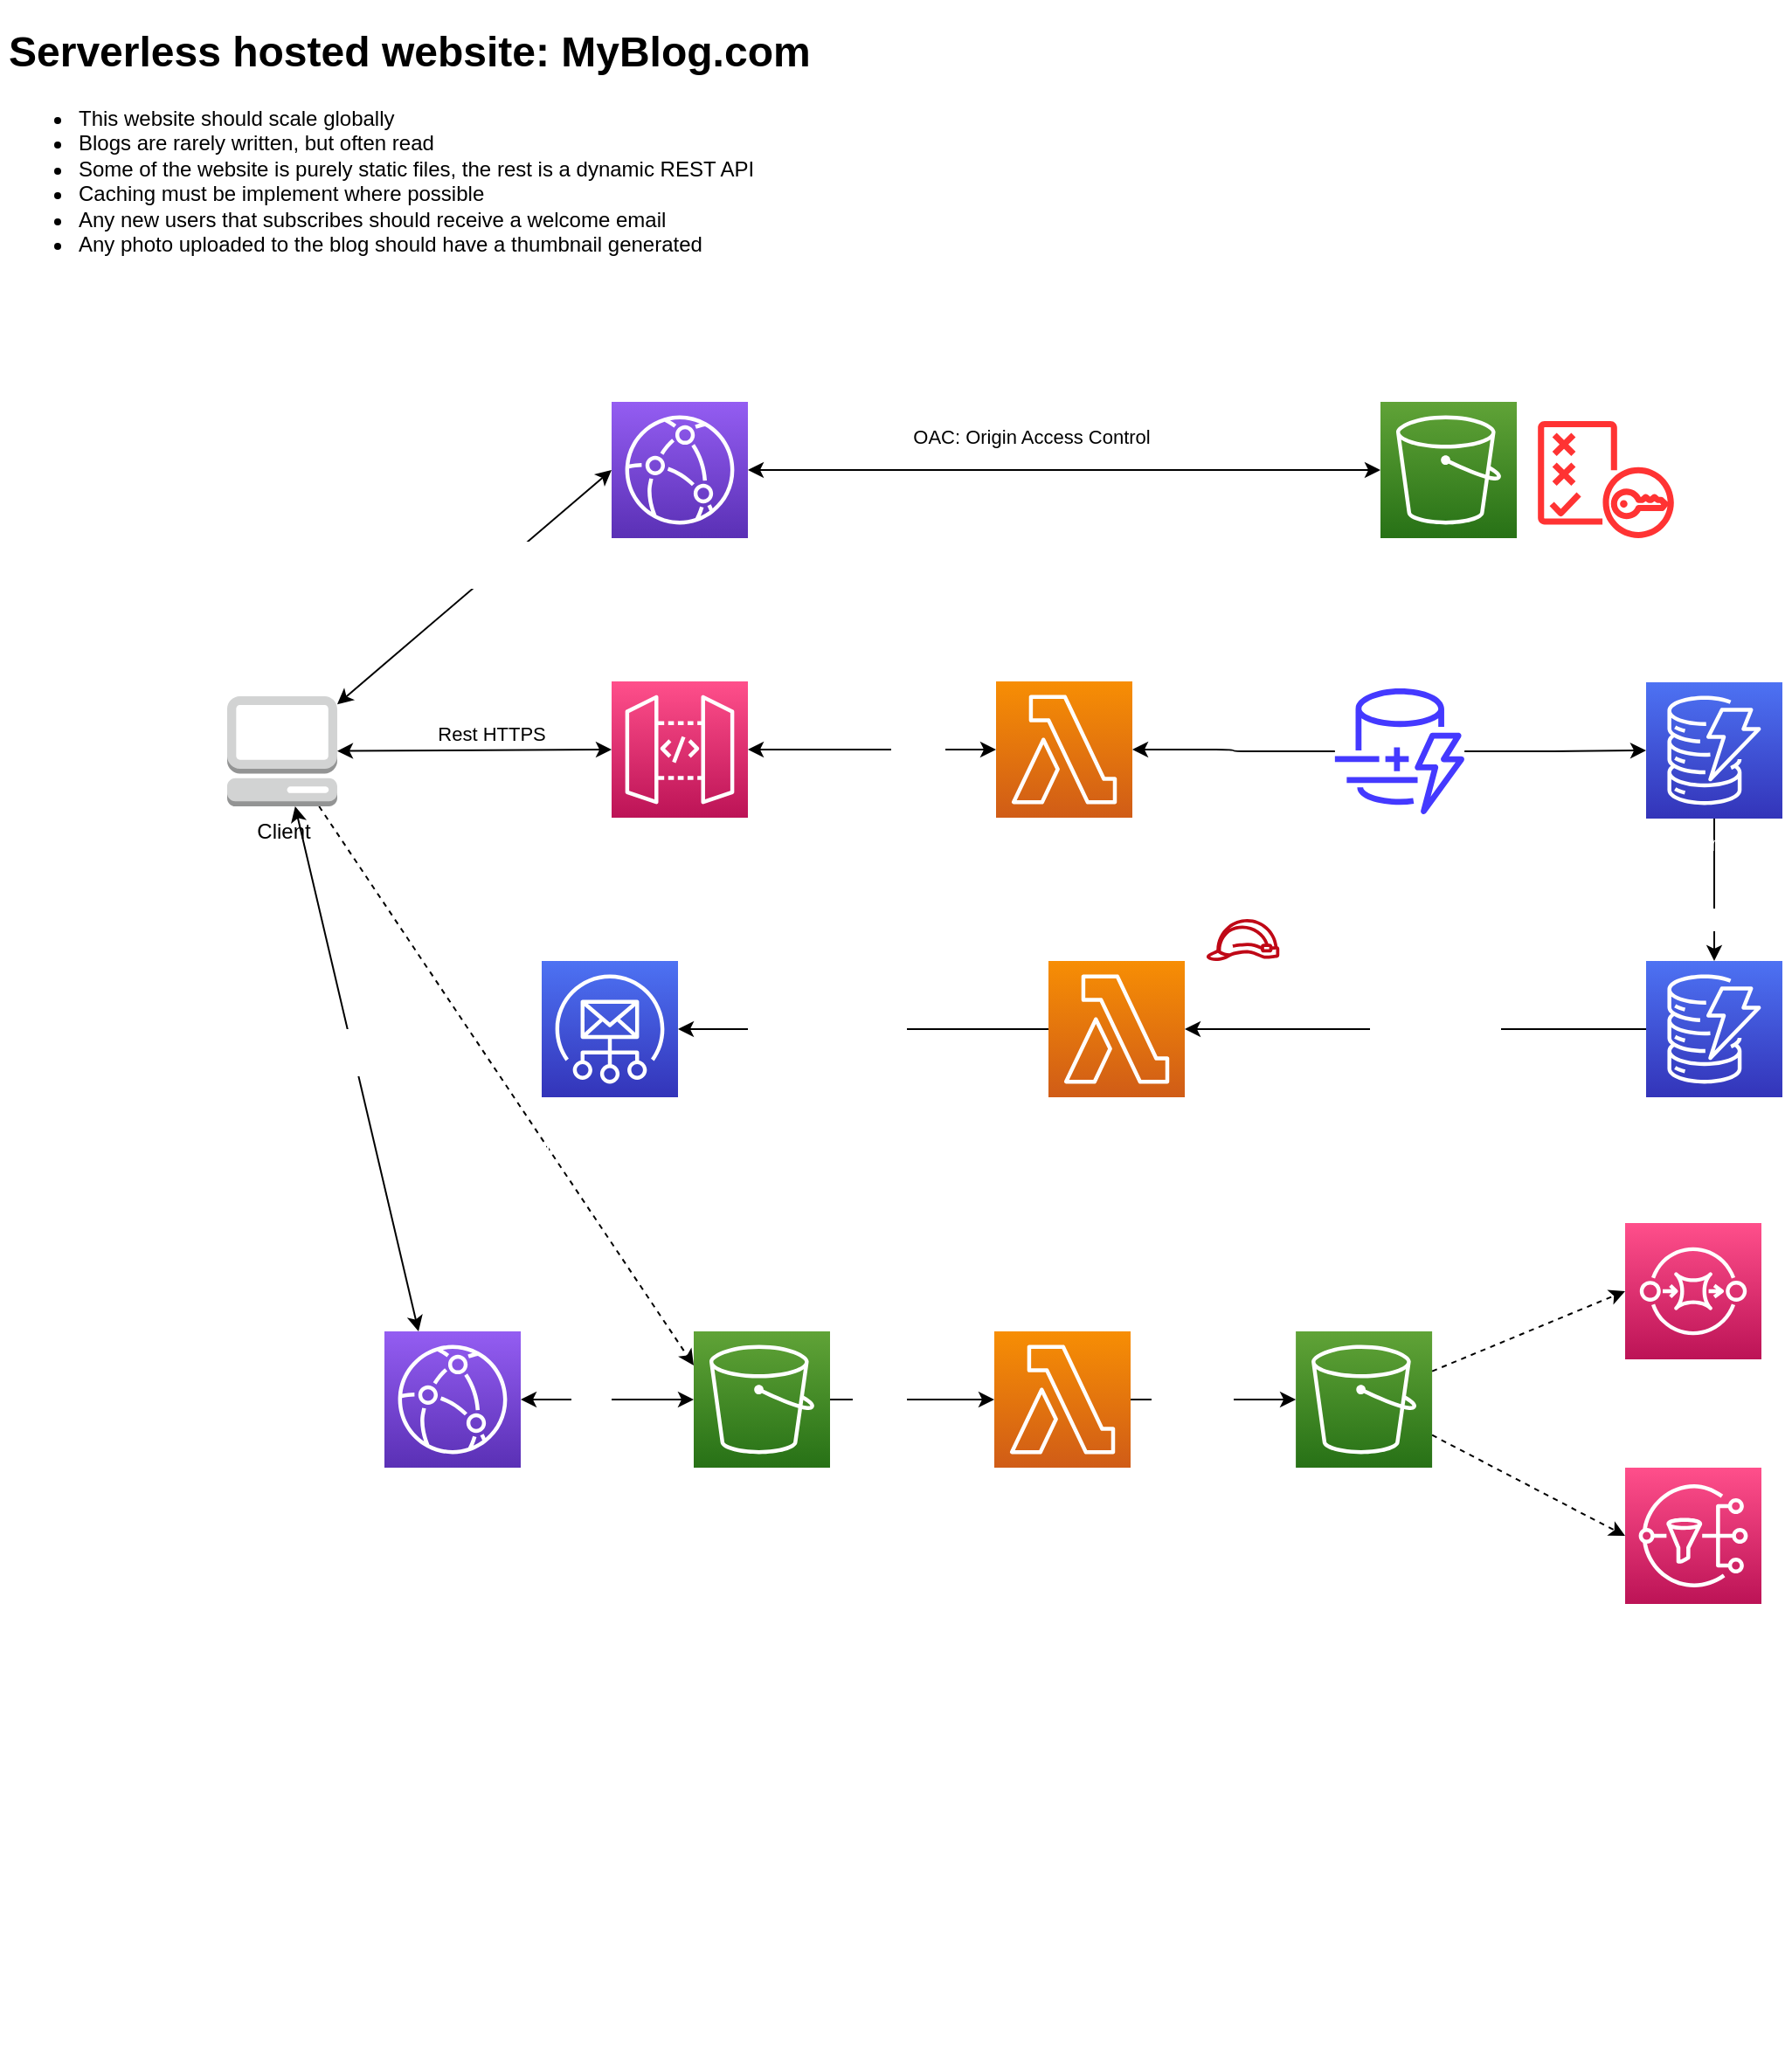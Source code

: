 <mxfile>
    <diagram id="DjKZXGUabzLCPI5Ffbsw" name="Page-1">
        <mxGraphModel dx="658" dy="528" grid="1" gridSize="10" guides="1" tooltips="1" connect="1" arrows="1" fold="1" page="1" pageScale="1" pageWidth="850" pageHeight="1100" math="0" shadow="0">
            <root>
                <mxCell id="0"/>
                <mxCell id="1" parent="0"/>
                <mxCell id="2" value="&lt;h1&gt;Serverless hosted website: MyBlog.com&lt;/h1&gt;&lt;p&gt;&lt;/p&gt;&lt;ul&gt;&lt;li&gt;This website should scale globally&lt;/li&gt;&lt;li&gt;Blogs are rarely written, but often read&lt;/li&gt;&lt;li&gt;Some of the website is purely static files, the rest is a dynamic REST API&lt;/li&gt;&lt;li&gt;Caching must be implement where possible&lt;/li&gt;&lt;li&gt;Any new users that subscribes should receive a welcome email&lt;/li&gt;&lt;li&gt;Any photo uploaded to the blog should have a thumbnail generated&lt;/li&gt;&lt;/ul&gt;&lt;p&gt;&lt;/p&gt;" style="text;html=1;strokeColor=none;fillColor=none;spacing=5;spacingTop=-20;whiteSpace=wrap;overflow=hidden;rounded=0;" vertex="1" parent="1">
                    <mxGeometry x="10" y="10" width="500" height="200" as="geometry"/>
                </mxCell>
                <mxCell id="3" style="edgeStyle=none;html=1;entryX=0;entryY=0.5;entryDx=0;entryDy=0;entryPerimeter=0;fontColor=#FFFFFF;startArrow=classic;startFill=1;" edge="1" parent="1" source="5" target="8">
                    <mxGeometry relative="1" as="geometry"/>
                </mxCell>
                <mxCell id="4" value="invoke" style="edgeLabel;html=1;align=center;verticalAlign=middle;resizable=0;points=[];fontColor=#FFFFFF;" vertex="1" connectable="0" parent="3">
                    <mxGeometry x="0.356" y="-1" relative="1" as="geometry">
                        <mxPoint as="offset"/>
                    </mxGeometry>
                </mxCell>
                <mxCell id="5" value="&lt;font color=&quot;#ffffff&quot;&gt;API Gateway&lt;/font&gt;" style="sketch=0;points=[[0,0,0],[0.25,0,0],[0.5,0,0],[0.75,0,0],[1,0,0],[0,1,0],[0.25,1,0],[0.5,1,0],[0.75,1,0],[1,1,0],[0,0.25,0],[0,0.5,0],[0,0.75,0],[1,0.25,0],[1,0.5,0],[1,0.75,0]];outlineConnect=0;fontColor=#232F3E;gradientColor=#FF4F8B;gradientDirection=north;fillColor=#BC1356;strokeColor=#ffffff;dashed=0;verticalLabelPosition=bottom;verticalAlign=top;align=center;html=1;fontSize=12;fontStyle=0;aspect=fixed;shape=mxgraph.aws4.resourceIcon;resIcon=mxgraph.aws4.api_gateway;" vertex="1" parent="1">
                    <mxGeometry x="360" y="390" width="78" height="78" as="geometry"/>
                </mxCell>
                <mxCell id="6" style="edgeStyle=orthogonalEdgeStyle;html=1;fontColor=#FFFFFF;startArrow=classic;startFill=1;endArrow=none;endFill=0;" edge="1" parent="1" source="8" target="10">
                    <mxGeometry relative="1" as="geometry"/>
                </mxCell>
                <mxCell id="7" value="Query / read" style="edgeLabel;html=1;align=center;verticalAlign=middle;resizable=0;points=[];fontColor=#FFFFFF;" vertex="1" connectable="0" parent="6">
                    <mxGeometry x="-0.307" y="1" relative="1" as="geometry">
                        <mxPoint x="21" y="-11" as="offset"/>
                    </mxGeometry>
                </mxCell>
                <mxCell id="8" value="&lt;font color=&quot;#ffffff&quot;&gt;Lambda&lt;/font&gt;" style="sketch=0;points=[[0,0,0],[0.25,0,0],[0.5,0,0],[0.75,0,0],[1,0,0],[0,1,0],[0.25,1,0],[0.5,1,0],[0.75,1,0],[1,1,0],[0,0.25,0],[0,0.5,0],[0,0.75,0],[1,0.25,0],[1,0.5,0],[1,0.75,0]];outlineConnect=0;fontColor=#232F3E;gradientColor=#F78E04;gradientDirection=north;fillColor=#D05C17;strokeColor=#ffffff;dashed=0;verticalLabelPosition=bottom;verticalAlign=top;align=center;html=1;fontSize=12;fontStyle=0;aspect=fixed;shape=mxgraph.aws4.resourceIcon;resIcon=mxgraph.aws4.lambda;" vertex="1" parent="1">
                    <mxGeometry x="580" y="390" width="78" height="78" as="geometry"/>
                </mxCell>
                <mxCell id="9" style="edgeStyle=orthogonalEdgeStyle;html=1;fontColor=#FFFFFF;startArrow=none;startFill=0;" edge="1" parent="1" source="10" target="11">
                    <mxGeometry relative="1" as="geometry"/>
                </mxCell>
                <mxCell id="10" value="&lt;font color=&quot;#ffffff&quot;&gt;DAX&lt;br&gt;Caching Layer&lt;/font&gt;" style="sketch=0;outlineConnect=0;fontColor=#232F3E;gradientColor=none;fillColor=#4439FF;strokeColor=none;dashed=0;verticalLabelPosition=bottom;verticalAlign=top;align=center;html=1;fontSize=12;fontStyle=0;aspect=fixed;pointerEvents=1;shape=mxgraph.aws4.dynamodb_dax;" vertex="1" parent="1">
                    <mxGeometry x="772" y="394" width="78" height="72" as="geometry"/>
                </mxCell>
                <mxCell id="21" style="edgeStyle=none;html=1;" edge="1" parent="1" source="11" target="15">
                    <mxGeometry relative="1" as="geometry"/>
                </mxCell>
                <mxCell id="31" value="Stream changes" style="edgeLabel;html=1;align=center;verticalAlign=middle;resizable=0;points=[];fontColor=#FFFFFF;" vertex="1" connectable="0" parent="21">
                    <mxGeometry x="0.395" y="3" relative="1" as="geometry">
                        <mxPoint as="offset"/>
                    </mxGeometry>
                </mxCell>
                <mxCell id="11" value="&lt;font color=&quot;#ffffff&quot;&gt;DynamoDB&lt;/font&gt;" style="sketch=0;points=[[0,0,0],[0.25,0,0],[0.5,0,0],[0.75,0,0],[1,0,0],[0,1,0],[0.25,1,0],[0.5,1,0],[0.75,1,0],[1,1,0],[0,0.25,0],[0,0.5,0],[0,0.75,0],[1,0.25,0],[1,0.5,0],[1,0.75,0]];outlineConnect=0;fontColor=#232F3E;gradientColor=#4D72F3;gradientDirection=north;fillColor=#3334B9;strokeColor=#ffffff;dashed=0;verticalLabelPosition=bottom;verticalAlign=top;align=center;html=1;fontSize=12;fontStyle=0;aspect=fixed;shape=mxgraph.aws4.resourceIcon;resIcon=mxgraph.aws4.dynamodb;" vertex="1" parent="1">
                    <mxGeometry x="952" y="390.5" width="78" height="78" as="geometry"/>
                </mxCell>
                <mxCell id="22" style="edgeStyle=none;html=1;entryX=0;entryY=0.5;entryDx=0;entryDy=0;entryPerimeter=0;startArrow=classic;startFill=1;" edge="1" parent="1" source="12" target="5">
                    <mxGeometry relative="1" as="geometry"/>
                </mxCell>
                <mxCell id="23" value="Rest HTTPS" style="edgeLabel;html=1;align=center;verticalAlign=middle;resizable=0;points=[];" vertex="1" connectable="0" parent="22">
                    <mxGeometry x="0.512" y="3" relative="1" as="geometry">
                        <mxPoint x="-31" y="-6" as="offset"/>
                    </mxGeometry>
                </mxCell>
                <mxCell id="28" style="edgeStyle=none;html=1;entryX=0;entryY=0.5;entryDx=0;entryDy=0;entryPerimeter=0;fontColor=#FFFFFF;startArrow=classic;startFill=1;" edge="1" parent="1" source="12" target="13">
                    <mxGeometry relative="1" as="geometry"/>
                </mxCell>
                <mxCell id="29" value="Interaction with&lt;br&gt;edge locations" style="edgeLabel;html=1;align=center;verticalAlign=middle;resizable=0;points=[];fontColor=#FFFFFF;" vertex="1" connectable="0" parent="28">
                    <mxGeometry x="0.176" y="2" relative="1" as="geometry">
                        <mxPoint as="offset"/>
                    </mxGeometry>
                </mxCell>
                <mxCell id="48" style="edgeStyle=none;html=1;entryX=0.25;entryY=0;entryDx=0;entryDy=0;entryPerimeter=0;fontColor=#FFFFFF;startArrow=classic;startFill=1;" edge="1" parent="1" source="12" target="34">
                    <mxGeometry relative="1" as="geometry"/>
                </mxCell>
                <mxCell id="54" value="Upload photos&lt;br&gt;Transfer acceleration" style="edgeLabel;html=1;align=center;verticalAlign=middle;resizable=0;points=[];fontColor=#FFFFFF;" vertex="1" connectable="0" parent="48">
                    <mxGeometry x="-0.068" y="-2" relative="1" as="geometry">
                        <mxPoint as="offset"/>
                    </mxGeometry>
                </mxCell>
                <mxCell id="49" style="edgeStyle=none;html=1;entryX=0;entryY=0.25;entryDx=0;entryDy=0;entryPerimeter=0;fontColor=#FFFFFF;startArrow=none;startFill=0;dashed=1;" edge="1" parent="1" source="12" target="38">
                    <mxGeometry relative="1" as="geometry"/>
                </mxCell>
                <mxCell id="12" value="Client" style="outlineConnect=0;dashed=0;verticalLabelPosition=bottom;verticalAlign=top;align=center;html=1;shape=mxgraph.aws3.management_console;fillColor=#D2D3D3;gradientColor=none;" vertex="1" parent="1">
                    <mxGeometry x="140" y="398.5" width="63" height="63" as="geometry"/>
                </mxCell>
                <mxCell id="24" style="edgeStyle=none;html=1;startArrow=classic;startFill=1;" edge="1" parent="1" source="13">
                    <mxGeometry relative="1" as="geometry">
                        <mxPoint x="800" y="269" as="targetPoint"/>
                    </mxGeometry>
                </mxCell>
                <mxCell id="25" value="OAC: Origin Access Control" style="edgeLabel;html=1;align=center;verticalAlign=middle;resizable=0;points=[];" vertex="1" connectable="0" parent="24">
                    <mxGeometry x="-0.436" y="-3" relative="1" as="geometry">
                        <mxPoint x="60" y="-22" as="offset"/>
                    </mxGeometry>
                </mxCell>
                <mxCell id="13" value="&lt;font color=&quot;#ffffff&quot;&gt;CloudFront &lt;br&gt;Global distribution&lt;/font&gt;" style="sketch=0;points=[[0,0,0],[0.25,0,0],[0.5,0,0],[0.75,0,0],[1,0,0],[0,1,0],[0.25,1,0],[0.5,1,0],[0.75,1,0],[1,1,0],[0,0.25,0],[0,0.5,0],[0,0.75,0],[1,0.25,0],[1,0.5,0],[1,0.75,0]];outlineConnect=0;fontColor=#232F3E;gradientColor=#945DF2;gradientDirection=north;fillColor=#5A30B5;strokeColor=#ffffff;dashed=0;verticalLabelPosition=bottom;verticalAlign=top;align=center;html=1;fontSize=12;fontStyle=0;aspect=fixed;shape=mxgraph.aws4.resourceIcon;resIcon=mxgraph.aws4.cloudfront;" vertex="1" parent="1">
                    <mxGeometry x="360" y="230" width="78" height="78" as="geometry"/>
                </mxCell>
                <mxCell id="19" style="edgeStyle=none;html=1;" edge="1" parent="1" source="15" target="16">
                    <mxGeometry relative="1" as="geometry"/>
                </mxCell>
                <mxCell id="30" value="Invoke Lambda" style="edgeLabel;html=1;align=center;verticalAlign=middle;resizable=0;points=[];fontColor=#FFFFFF;" vertex="1" connectable="0" parent="19">
                    <mxGeometry x="-0.082" y="-1" relative="1" as="geometry">
                        <mxPoint as="offset"/>
                    </mxGeometry>
                </mxCell>
                <mxCell id="15" value="&lt;font color=&quot;#ffffff&quot;&gt;DynamoDB&lt;br&gt;Stream&lt;br&gt;&lt;/font&gt;" style="sketch=0;points=[[0,0,0],[0.25,0,0],[0.5,0,0],[0.75,0,0],[1,0,0],[0,1,0],[0.25,1,0],[0.5,1,0],[0.75,1,0],[1,1,0],[0,0.25,0],[0,0.5,0],[0,0.75,0],[1,0.25,0],[1,0.5,0],[1,0.75,0]];outlineConnect=0;fontColor=#232F3E;gradientColor=#4D72F3;gradientDirection=north;fillColor=#3334B9;strokeColor=#ffffff;dashed=0;verticalLabelPosition=bottom;verticalAlign=top;align=center;html=1;fontSize=12;fontStyle=0;aspect=fixed;shape=mxgraph.aws4.resourceIcon;resIcon=mxgraph.aws4.dynamodb;" vertex="1" parent="1">
                    <mxGeometry x="952" y="550" width="78" height="78" as="geometry"/>
                </mxCell>
                <mxCell id="20" style="edgeStyle=none;html=1;" edge="1" parent="1" source="16" target="17">
                    <mxGeometry relative="1" as="geometry"/>
                </mxCell>
                <mxCell id="32" value="SDK to send email" style="edgeLabel;html=1;align=center;verticalAlign=middle;resizable=0;points=[];fontColor=#FFFFFF;" vertex="1" connectable="0" parent="20">
                    <mxGeometry x="0.203" y="-1" relative="1" as="geometry">
                        <mxPoint as="offset"/>
                    </mxGeometry>
                </mxCell>
                <mxCell id="16" value="&lt;font color=&quot;#ffffff&quot;&gt;Lambda&lt;/font&gt;" style="sketch=0;points=[[0,0,0],[0.25,0,0],[0.5,0,0],[0.75,0,0],[1,0,0],[0,1,0],[0.25,1,0],[0.5,1,0],[0.75,1,0],[1,1,0],[0,0.25,0],[0,0.5,0],[0,0.75,0],[1,0.25,0],[1,0.5,0],[1,0.75,0]];outlineConnect=0;fontColor=#232F3E;gradientColor=#F78E04;gradientDirection=north;fillColor=#D05C17;strokeColor=#ffffff;dashed=0;verticalLabelPosition=bottom;verticalAlign=top;align=center;html=1;fontSize=12;fontStyle=0;aspect=fixed;shape=mxgraph.aws4.resourceIcon;resIcon=mxgraph.aws4.lambda;" vertex="1" parent="1">
                    <mxGeometry x="610" y="550" width="78" height="78" as="geometry"/>
                </mxCell>
                <mxCell id="17" value="&lt;font color=&quot;#ffffff&quot;&gt;Amazon Simple&lt;br&gt;Email Service(SES)&lt;/font&gt;" style="sketch=0;points=[[0,0,0],[0.25,0,0],[0.5,0,0],[0.75,0,0],[1,0,0],[0,1,0],[0.25,1,0],[0.5,1,0],[0.75,1,0],[1,1,0],[0,0.25,0],[0,0.5,0],[0,0.75,0],[1,0.25,0],[1,0.5,0],[1,0.75,0]];outlineConnect=0;fontColor=#232F3E;gradientColor=#4D72F3;gradientDirection=north;fillColor=#3334B9;strokeColor=#ffffff;dashed=0;verticalLabelPosition=bottom;verticalAlign=top;align=center;html=1;fontSize=12;fontStyle=0;aspect=fixed;shape=mxgraph.aws4.resourceIcon;resIcon=mxgraph.aws4.simple_email_service;" vertex="1" parent="1">
                    <mxGeometry x="320" y="550" width="78" height="78" as="geometry"/>
                </mxCell>
                <mxCell id="27" value="&lt;font color=&quot;#ffffff&quot;&gt;Bucket Policy&lt;br&gt;only authorize from &lt;br&gt;CloudFront Distribution&lt;/font&gt;" style="sketch=0;outlineConnect=0;fontColor=#232F3E;gradientColor=none;fillColor=#FF3333;strokeColor=none;dashed=0;verticalLabelPosition=bottom;verticalAlign=top;align=center;html=1;fontSize=12;fontStyle=0;aspect=fixed;pointerEvents=1;shape=mxgraph.aws4.policy;" vertex="1" parent="1">
                    <mxGeometry x="890" y="241" width="78" height="67" as="geometry"/>
                </mxCell>
                <mxCell id="33" value="&lt;font color=&quot;#ffffff&quot;&gt;IAM Role&lt;/font&gt;" style="sketch=0;outlineConnect=0;fontColor=#232F3E;gradientColor=none;fillColor=#BF0816;strokeColor=none;dashed=0;verticalLabelPosition=bottom;verticalAlign=top;align=center;html=1;fontSize=12;fontStyle=0;aspect=fixed;pointerEvents=1;shape=mxgraph.aws4.role;" vertex="1" parent="1">
                    <mxGeometry x="700" y="526" width="42.55" height="24" as="geometry"/>
                </mxCell>
                <mxCell id="47" style="edgeStyle=none;html=1;entryX=0;entryY=0.5;entryDx=0;entryDy=0;entryPerimeter=0;fontColor=#FFFFFF;startArrow=classic;startFill=1;" edge="1" parent="1" source="34" target="38">
                    <mxGeometry relative="1" as="geometry"/>
                </mxCell>
                <mxCell id="51" value="OAC" style="edgeLabel;html=1;align=center;verticalAlign=middle;resizable=0;points=[];fontColor=#FFFFFF;" vertex="1" connectable="0" parent="47">
                    <mxGeometry x="-0.202" y="-3" relative="1" as="geometry">
                        <mxPoint as="offset"/>
                    </mxGeometry>
                </mxCell>
                <mxCell id="34" value="&lt;font color=&quot;#ffffff&quot;&gt;CloudFront &lt;br&gt;Global distribution&lt;/font&gt;" style="sketch=0;points=[[0,0,0],[0.25,0,0],[0.5,0,0],[0.75,0,0],[1,0,0],[0,1,0],[0.25,1,0],[0.5,1,0],[0.75,1,0],[1,1,0],[0,0.25,0],[0,0.5,0],[0,0.75,0],[1,0.25,0],[1,0.5,0],[1,0.75,0]];outlineConnect=0;fontColor=#232F3E;gradientColor=#945DF2;gradientDirection=north;fillColor=#5A30B5;strokeColor=#ffffff;dashed=0;verticalLabelPosition=bottom;verticalAlign=top;align=center;html=1;fontSize=12;fontStyle=0;aspect=fixed;shape=mxgraph.aws4.resourceIcon;resIcon=mxgraph.aws4.cloudfront;" vertex="1" parent="1">
                    <mxGeometry x="230" y="762" width="78" height="78" as="geometry"/>
                </mxCell>
                <mxCell id="45" style="edgeStyle=none;html=1;entryX=0;entryY=0.5;entryDx=0;entryDy=0;entryPerimeter=0;fontColor=#FFFFFF;startArrow=none;startFill=0;" edge="1" parent="1" source="36" target="39">
                    <mxGeometry relative="1" as="geometry"/>
                </mxCell>
                <mxCell id="53" value="thumbnail" style="edgeLabel;html=1;align=center;verticalAlign=middle;resizable=0;points=[];fontColor=#FFFFFF;" vertex="1" connectable="0" parent="45">
                    <mxGeometry x="-0.267" y="1" relative="1" as="geometry">
                        <mxPoint as="offset"/>
                    </mxGeometry>
                </mxCell>
                <mxCell id="36" value="&lt;font color=&quot;#ffffff&quot;&gt;Lambda&lt;/font&gt;" style="sketch=0;points=[[0,0,0],[0.25,0,0],[0.5,0,0],[0.75,0,0],[1,0,0],[0,1,0],[0.25,1,0],[0.5,1,0],[0.75,1,0],[1,1,0],[0,0.25,0],[0,0.5,0],[0,0.75,0],[1,0.25,0],[1,0.5,0],[1,0.75,0]];outlineConnect=0;fontColor=#232F3E;gradientColor=#F78E04;gradientDirection=north;fillColor=#D05C17;strokeColor=#ffffff;dashed=0;verticalLabelPosition=bottom;verticalAlign=top;align=center;html=1;fontSize=12;fontStyle=0;aspect=fixed;shape=mxgraph.aws4.resourceIcon;resIcon=mxgraph.aws4.lambda;" vertex="1" parent="1">
                    <mxGeometry x="579" y="762" width="78" height="78" as="geometry"/>
                </mxCell>
                <mxCell id="37" value="&lt;font color=&quot;#ffffff&quot;&gt;S3&lt;/font&gt;" style="sketch=0;points=[[0,0,0],[0.25,0,0],[0.5,0,0],[0.75,0,0],[1,0,0],[0,1,0],[0.25,1,0],[0.5,1,0],[0.75,1,0],[1,1,0],[0,0.25,0],[0,0.5,0],[0,0.75,0],[1,0.25,0],[1,0.5,0],[1,0.75,0]];outlineConnect=0;fontColor=#232F3E;gradientColor=#60A337;gradientDirection=north;fillColor=#277116;strokeColor=#ffffff;dashed=0;verticalLabelPosition=bottom;verticalAlign=top;align=center;html=1;fontSize=12;fontStyle=0;aspect=fixed;shape=mxgraph.aws4.resourceIcon;resIcon=mxgraph.aws4.s3;" vertex="1" parent="1">
                    <mxGeometry x="800" y="230" width="78" height="78" as="geometry"/>
                </mxCell>
                <mxCell id="46" style="edgeStyle=none;html=1;entryX=0;entryY=0.5;entryDx=0;entryDy=0;entryPerimeter=0;fontColor=#FFFFFF;startArrow=none;startFill=0;" edge="1" parent="1" source="38" target="36">
                    <mxGeometry relative="1" as="geometry"/>
                </mxCell>
                <mxCell id="52" value="trigger" style="edgeLabel;html=1;align=center;verticalAlign=middle;resizable=0;points=[];fontColor=#FFFFFF;" vertex="1" connectable="0" parent="46">
                    <mxGeometry x="-0.415" y="-2" relative="1" as="geometry">
                        <mxPoint as="offset"/>
                    </mxGeometry>
                </mxCell>
                <mxCell id="38" value="&lt;font color=&quot;#ffffff&quot;&gt;S3&lt;/font&gt;" style="sketch=0;points=[[0,0,0],[0.25,0,0],[0.5,0,0],[0.75,0,0],[1,0,0],[0,1,0],[0.25,1,0],[0.5,1,0],[0.75,1,0],[1,1,0],[0,0.25,0],[0,0.5,0],[0,0.75,0],[1,0.25,0],[1,0.5,0],[1,0.75,0]];outlineConnect=0;fontColor=#232F3E;gradientColor=#60A337;gradientDirection=north;fillColor=#277116;strokeColor=#ffffff;dashed=0;verticalLabelPosition=bottom;verticalAlign=top;align=center;html=1;fontSize=12;fontStyle=0;aspect=fixed;shape=mxgraph.aws4.resourceIcon;resIcon=mxgraph.aws4.s3;" vertex="1" parent="1">
                    <mxGeometry x="407" y="762" width="78" height="78" as="geometry"/>
                </mxCell>
                <mxCell id="42" style="edgeStyle=none;html=1;entryX=0;entryY=0.5;entryDx=0;entryDy=0;entryPerimeter=0;fontColor=#FFFFFF;startArrow=none;startFill=0;dashed=1;" edge="1" parent="1" source="39" target="40">
                    <mxGeometry relative="1" as="geometry"/>
                </mxCell>
                <mxCell id="44" value="Optional" style="edgeLabel;html=1;align=center;verticalAlign=middle;resizable=0;points=[];fontColor=#FFFFFF;" vertex="1" connectable="0" parent="42">
                    <mxGeometry x="-0.361" y="-3" relative="1" as="geometry">
                        <mxPoint x="14" y="28" as="offset"/>
                    </mxGeometry>
                </mxCell>
                <mxCell id="43" style="edgeStyle=none;html=1;entryX=0;entryY=0.5;entryDx=0;entryDy=0;entryPerimeter=0;dashed=1;fontColor=#FFFFFF;startArrow=none;startFill=0;" edge="1" parent="1" source="39" target="41">
                    <mxGeometry relative="1" as="geometry"/>
                </mxCell>
                <mxCell id="39" value="&lt;font color=&quot;#ffffff&quot;&gt;S3&lt;/font&gt;" style="sketch=0;points=[[0,0,0],[0.25,0,0],[0.5,0,0],[0.75,0,0],[1,0,0],[0,1,0],[0.25,1,0],[0.5,1,0],[0.75,1,0],[1,1,0],[0,0.25,0],[0,0.5,0],[0,0.75,0],[1,0.25,0],[1,0.5,0],[1,0.75,0]];outlineConnect=0;fontColor=#232F3E;gradientColor=#60A337;gradientDirection=north;fillColor=#277116;strokeColor=#ffffff;dashed=0;verticalLabelPosition=bottom;verticalAlign=top;align=center;html=1;fontSize=12;fontStyle=0;aspect=fixed;shape=mxgraph.aws4.resourceIcon;resIcon=mxgraph.aws4.s3;" vertex="1" parent="1">
                    <mxGeometry x="751.55" y="762" width="78" height="78" as="geometry"/>
                </mxCell>
                <mxCell id="40" value="&lt;font color=&quot;#ffffff&quot;&gt;SQS&lt;/font&gt;" style="sketch=0;points=[[0,0,0],[0.25,0,0],[0.5,0,0],[0.75,0,0],[1,0,0],[0,1,0],[0.25,1,0],[0.5,1,0],[0.75,1,0],[1,1,0],[0,0.25,0],[0,0.5,0],[0,0.75,0],[1,0.25,0],[1,0.5,0],[1,0.75,0]];outlineConnect=0;fontColor=#232F3E;gradientColor=#FF4F8B;gradientDirection=north;fillColor=#BC1356;strokeColor=#ffffff;dashed=0;verticalLabelPosition=bottom;verticalAlign=top;align=center;html=1;fontSize=12;fontStyle=0;aspect=fixed;shape=mxgraph.aws4.resourceIcon;resIcon=mxgraph.aws4.sqs;" vertex="1" parent="1">
                    <mxGeometry x="940" y="700" width="78" height="78" as="geometry"/>
                </mxCell>
                <mxCell id="41" value="&lt;font color=&quot;#ffffff&quot;&gt;SNS&lt;/font&gt;" style="sketch=0;points=[[0,0,0],[0.25,0,0],[0.5,0,0],[0.75,0,0],[1,0,0],[0,1,0],[0.25,1,0],[0.5,1,0],[0.75,1,0],[1,1,0],[0,0.25,0],[0,0.5,0],[0,0.75,0],[1,0.25,0],[1,0.5,0],[1,0.75,0]];outlineConnect=0;fontColor=#232F3E;gradientColor=#FF4F8B;gradientDirection=north;fillColor=#BC1356;strokeColor=#ffffff;dashed=0;verticalLabelPosition=bottom;verticalAlign=top;align=center;html=1;fontSize=12;fontStyle=0;aspect=fixed;shape=mxgraph.aws4.resourceIcon;resIcon=mxgraph.aws4.sns;" vertex="1" parent="1">
                    <mxGeometry x="940" y="840" width="78" height="78" as="geometry"/>
                </mxCell>
                <mxCell id="55" value="&lt;h1&gt;AWS Hosted Website Summary&lt;/h1&gt;&lt;p&gt;&lt;/p&gt;&lt;ul&gt;&lt;li&gt;We’ve seen static content being distributed using CloudFront with S3&lt;/li&gt;&lt;li&gt;The REST API was serverless, didn’t need Cognito because public&lt;/li&gt;&lt;li&gt;We leveraged a Global DynamoDB table to serve the data globally&lt;/li&gt;&lt;li&gt;(we could have used Aurora Global Database)&lt;/li&gt;&lt;li&gt;We enabled DynamoDB streams to trigger a Lambda function&lt;/li&gt;&lt;li&gt;The lambda function had an IAM role which could use SES&lt;/li&gt;&lt;li&gt;SES (Simple Email Service) was used to send emails in a serverless way&lt;/li&gt;&lt;li&gt;S3 can trigger SQS / SNS / Lambda to notify of events&lt;/li&gt;&lt;/ul&gt;&lt;p&gt;&lt;/p&gt;" style="text;html=1;strokeColor=none;fillColor=none;spacing=5;spacingTop=-20;whiteSpace=wrap;overflow=hidden;rounded=0;fontColor=#FFFFFF;" vertex="1" parent="1">
                    <mxGeometry x="40" y="950" width="680" height="220" as="geometry"/>
                </mxCell>
            </root>
        </mxGraphModel>
    </diagram>
</mxfile>